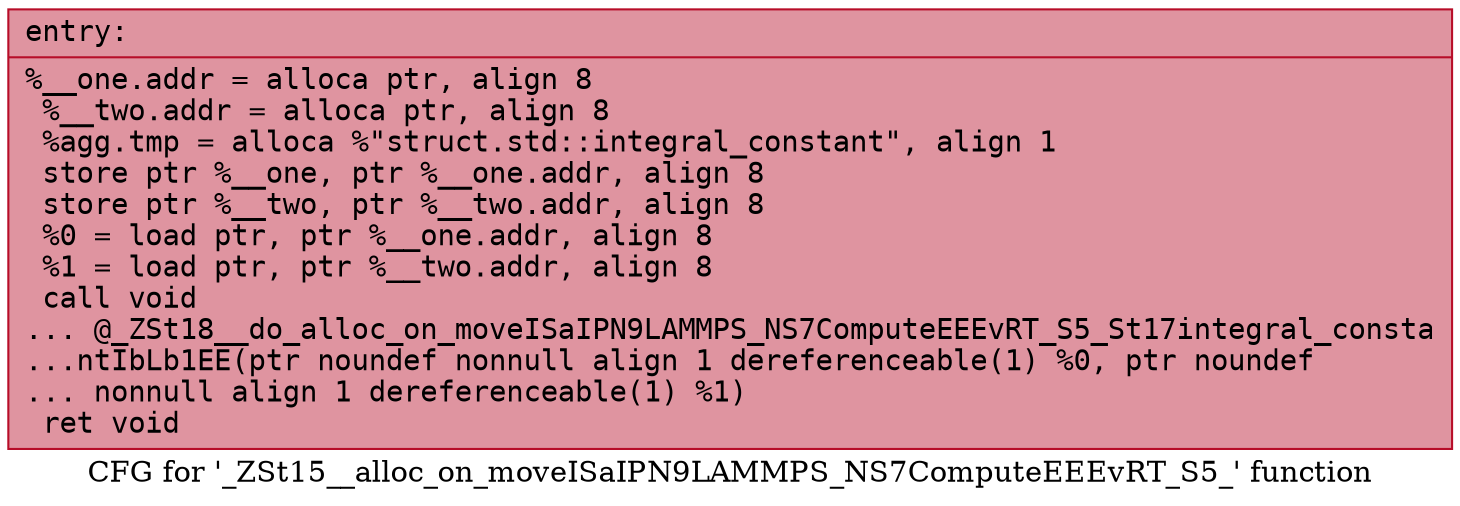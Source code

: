 digraph "CFG for '_ZSt15__alloc_on_moveISaIPN9LAMMPS_NS7ComputeEEEvRT_S5_' function" {
	label="CFG for '_ZSt15__alloc_on_moveISaIPN9LAMMPS_NS7ComputeEEEvRT_S5_' function";

	Node0x561f1659ba40 [shape=record,color="#b70d28ff", style=filled, fillcolor="#b70d2870" fontname="Courier",label="{entry:\l|  %__one.addr = alloca ptr, align 8\l  %__two.addr = alloca ptr, align 8\l  %agg.tmp = alloca %\"struct.std::integral_constant\", align 1\l  store ptr %__one, ptr %__one.addr, align 8\l  store ptr %__two, ptr %__two.addr, align 8\l  %0 = load ptr, ptr %__one.addr, align 8\l  %1 = load ptr, ptr %__two.addr, align 8\l  call void\l... @_ZSt18__do_alloc_on_moveISaIPN9LAMMPS_NS7ComputeEEEvRT_S5_St17integral_consta\l...ntIbLb1EE(ptr noundef nonnull align 1 dereferenceable(1) %0, ptr noundef\l... nonnull align 1 dereferenceable(1) %1)\l  ret void\l}"];
}
